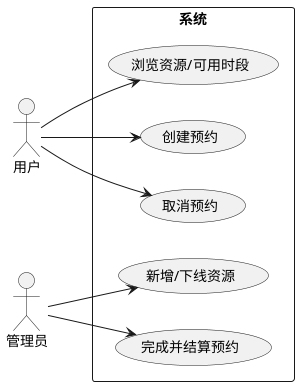 
@startuml
left to right direction
actor 用户 as User
actor 管理员 as Admin

rectangle 系统 {
  User --> (浏览资源/可用时段)
  User --> (创建预约)
  User --> (取消预约)
  Admin --> (新增/下线资源)
  Admin --> (完成并结算预约)
}
@enduml
